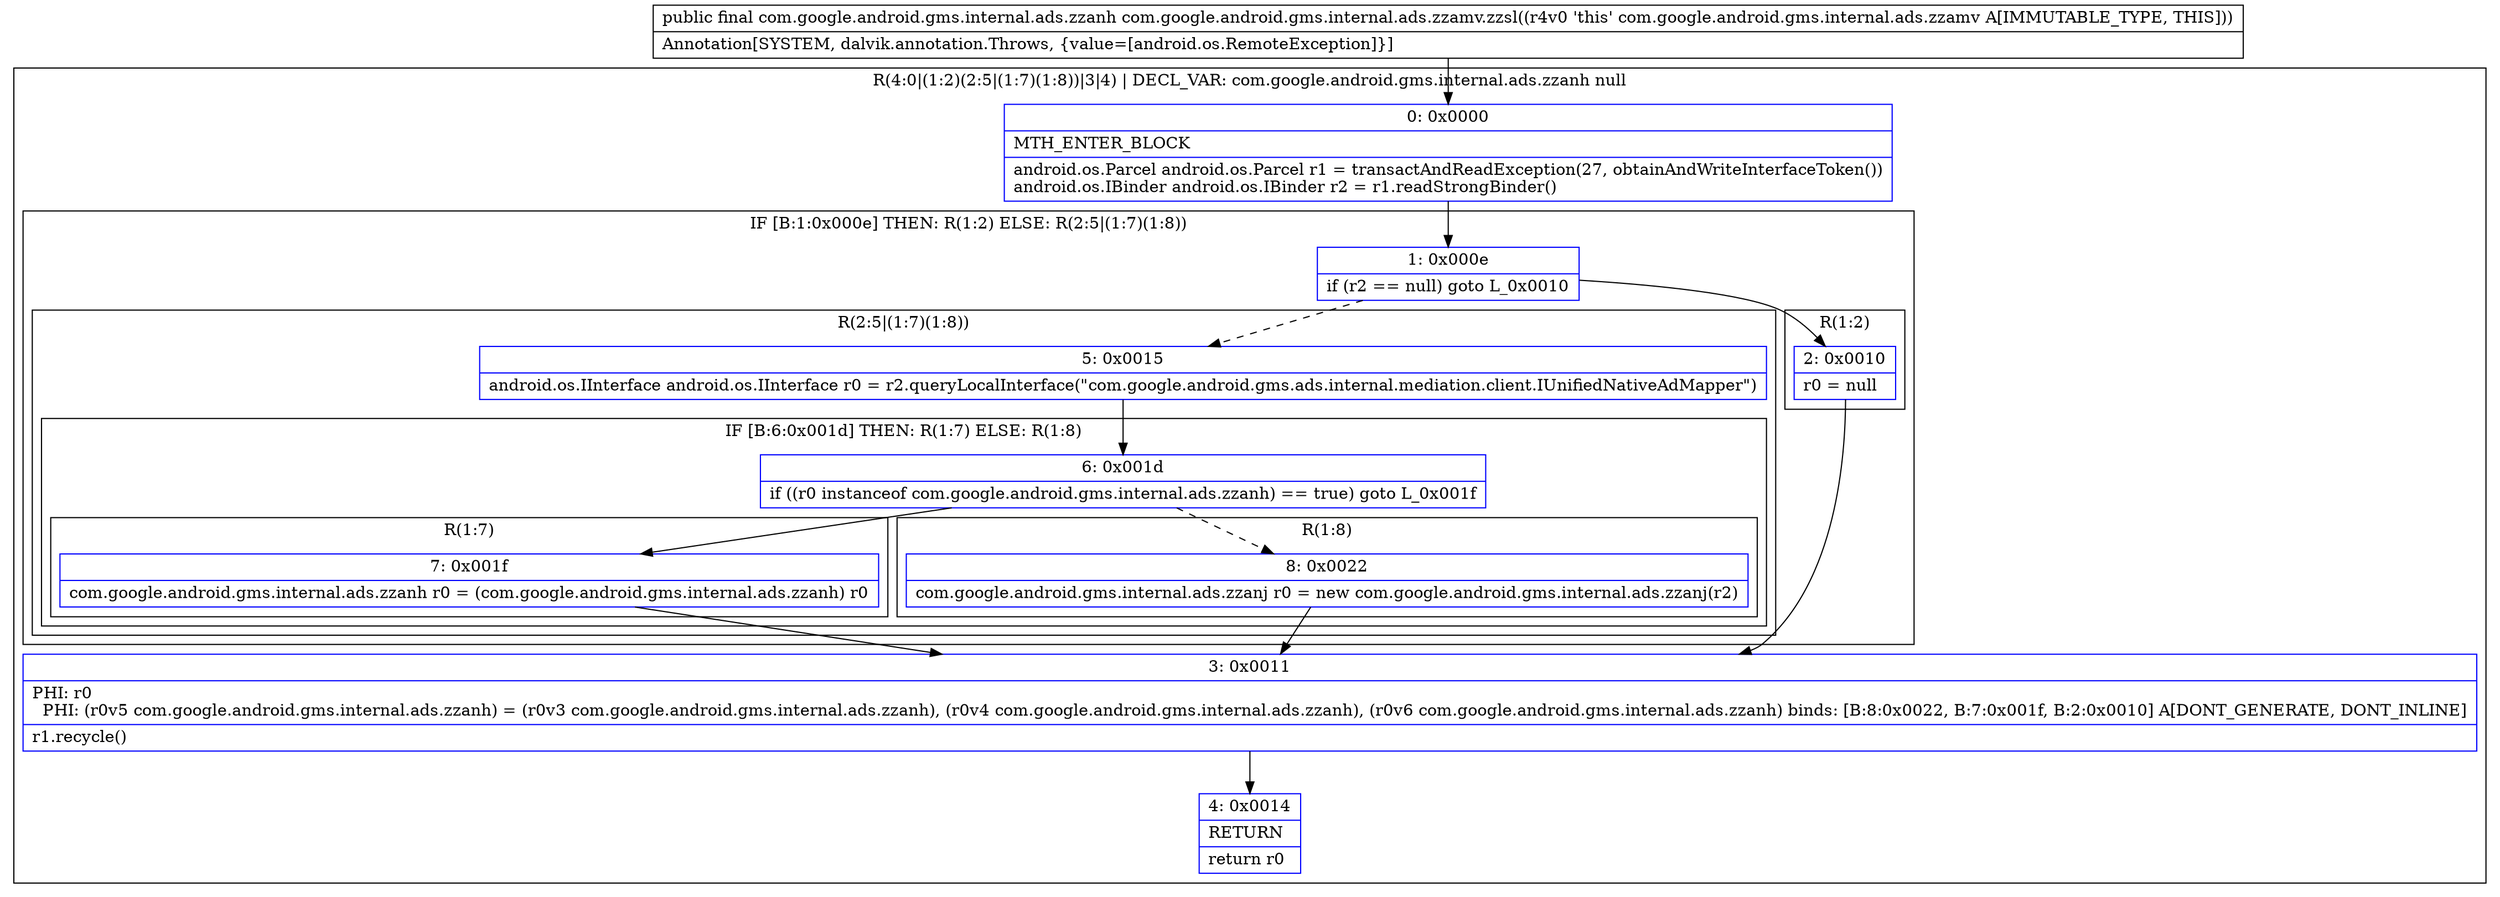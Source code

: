 digraph "CFG forcom.google.android.gms.internal.ads.zzamv.zzsl()Lcom\/google\/android\/gms\/internal\/ads\/zzanh;" {
subgraph cluster_Region_2070257458 {
label = "R(4:0|(1:2)(2:5|(1:7)(1:8))|3|4) | DECL_VAR: com.google.android.gms.internal.ads.zzanh null\l";
node [shape=record,color=blue];
Node_0 [shape=record,label="{0\:\ 0x0000|MTH_ENTER_BLOCK\l|android.os.Parcel android.os.Parcel r1 = transactAndReadException(27, obtainAndWriteInterfaceToken())\landroid.os.IBinder android.os.IBinder r2 = r1.readStrongBinder()\l}"];
subgraph cluster_IfRegion_1768216171 {
label = "IF [B:1:0x000e] THEN: R(1:2) ELSE: R(2:5|(1:7)(1:8))";
node [shape=record,color=blue];
Node_1 [shape=record,label="{1\:\ 0x000e|if (r2 == null) goto L_0x0010\l}"];
subgraph cluster_Region_694792026 {
label = "R(1:2)";
node [shape=record,color=blue];
Node_2 [shape=record,label="{2\:\ 0x0010|r0 = null\l}"];
}
subgraph cluster_Region_776840878 {
label = "R(2:5|(1:7)(1:8))";
node [shape=record,color=blue];
Node_5 [shape=record,label="{5\:\ 0x0015|android.os.IInterface android.os.IInterface r0 = r2.queryLocalInterface(\"com.google.android.gms.ads.internal.mediation.client.IUnifiedNativeAdMapper\")\l}"];
subgraph cluster_IfRegion_634016052 {
label = "IF [B:6:0x001d] THEN: R(1:7) ELSE: R(1:8)";
node [shape=record,color=blue];
Node_6 [shape=record,label="{6\:\ 0x001d|if ((r0 instanceof com.google.android.gms.internal.ads.zzanh) == true) goto L_0x001f\l}"];
subgraph cluster_Region_1783766120 {
label = "R(1:7)";
node [shape=record,color=blue];
Node_7 [shape=record,label="{7\:\ 0x001f|com.google.android.gms.internal.ads.zzanh r0 = (com.google.android.gms.internal.ads.zzanh) r0\l}"];
}
subgraph cluster_Region_1921109081 {
label = "R(1:8)";
node [shape=record,color=blue];
Node_8 [shape=record,label="{8\:\ 0x0022|com.google.android.gms.internal.ads.zzanj r0 = new com.google.android.gms.internal.ads.zzanj(r2)\l}"];
}
}
}
}
Node_3 [shape=record,label="{3\:\ 0x0011|PHI: r0 \l  PHI: (r0v5 com.google.android.gms.internal.ads.zzanh) = (r0v3 com.google.android.gms.internal.ads.zzanh), (r0v4 com.google.android.gms.internal.ads.zzanh), (r0v6 com.google.android.gms.internal.ads.zzanh) binds: [B:8:0x0022, B:7:0x001f, B:2:0x0010] A[DONT_GENERATE, DONT_INLINE]\l|r1.recycle()\l}"];
Node_4 [shape=record,label="{4\:\ 0x0014|RETURN\l|return r0\l}"];
}
MethodNode[shape=record,label="{public final com.google.android.gms.internal.ads.zzanh com.google.android.gms.internal.ads.zzamv.zzsl((r4v0 'this' com.google.android.gms.internal.ads.zzamv A[IMMUTABLE_TYPE, THIS]))  | Annotation[SYSTEM, dalvik.annotation.Throws, \{value=[android.os.RemoteException]\}]\l}"];
MethodNode -> Node_0;
Node_0 -> Node_1;
Node_1 -> Node_2;
Node_1 -> Node_5[style=dashed];
Node_2 -> Node_3;
Node_5 -> Node_6;
Node_6 -> Node_7;
Node_6 -> Node_8[style=dashed];
Node_7 -> Node_3;
Node_8 -> Node_3;
Node_3 -> Node_4;
}

